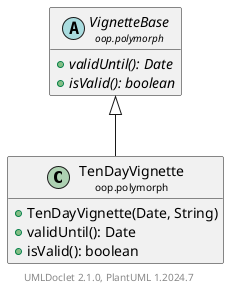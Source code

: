 @startuml
    set namespaceSeparator none
    hide empty fields
    hide empty methods

    class "<size:14>TenDayVignette\n<size:10>oop.polymorph" as oop.polymorph.TenDayVignette [[TenDayVignette.html]] {
        +TenDayVignette(Date, String)
        +validUntil(): Date
        +isValid(): boolean
    }

    abstract class "<size:14>VignetteBase\n<size:10>oop.polymorph" as oop.polymorph.VignetteBase [[VignetteBase.html]] {
        {abstract} +validUntil(): Date
        {abstract} +isValid(): boolean
    }

    oop.polymorph.VignetteBase <|-- oop.polymorph.TenDayVignette

    center footer UMLDoclet 2.1.0, PlantUML %version()
@enduml
